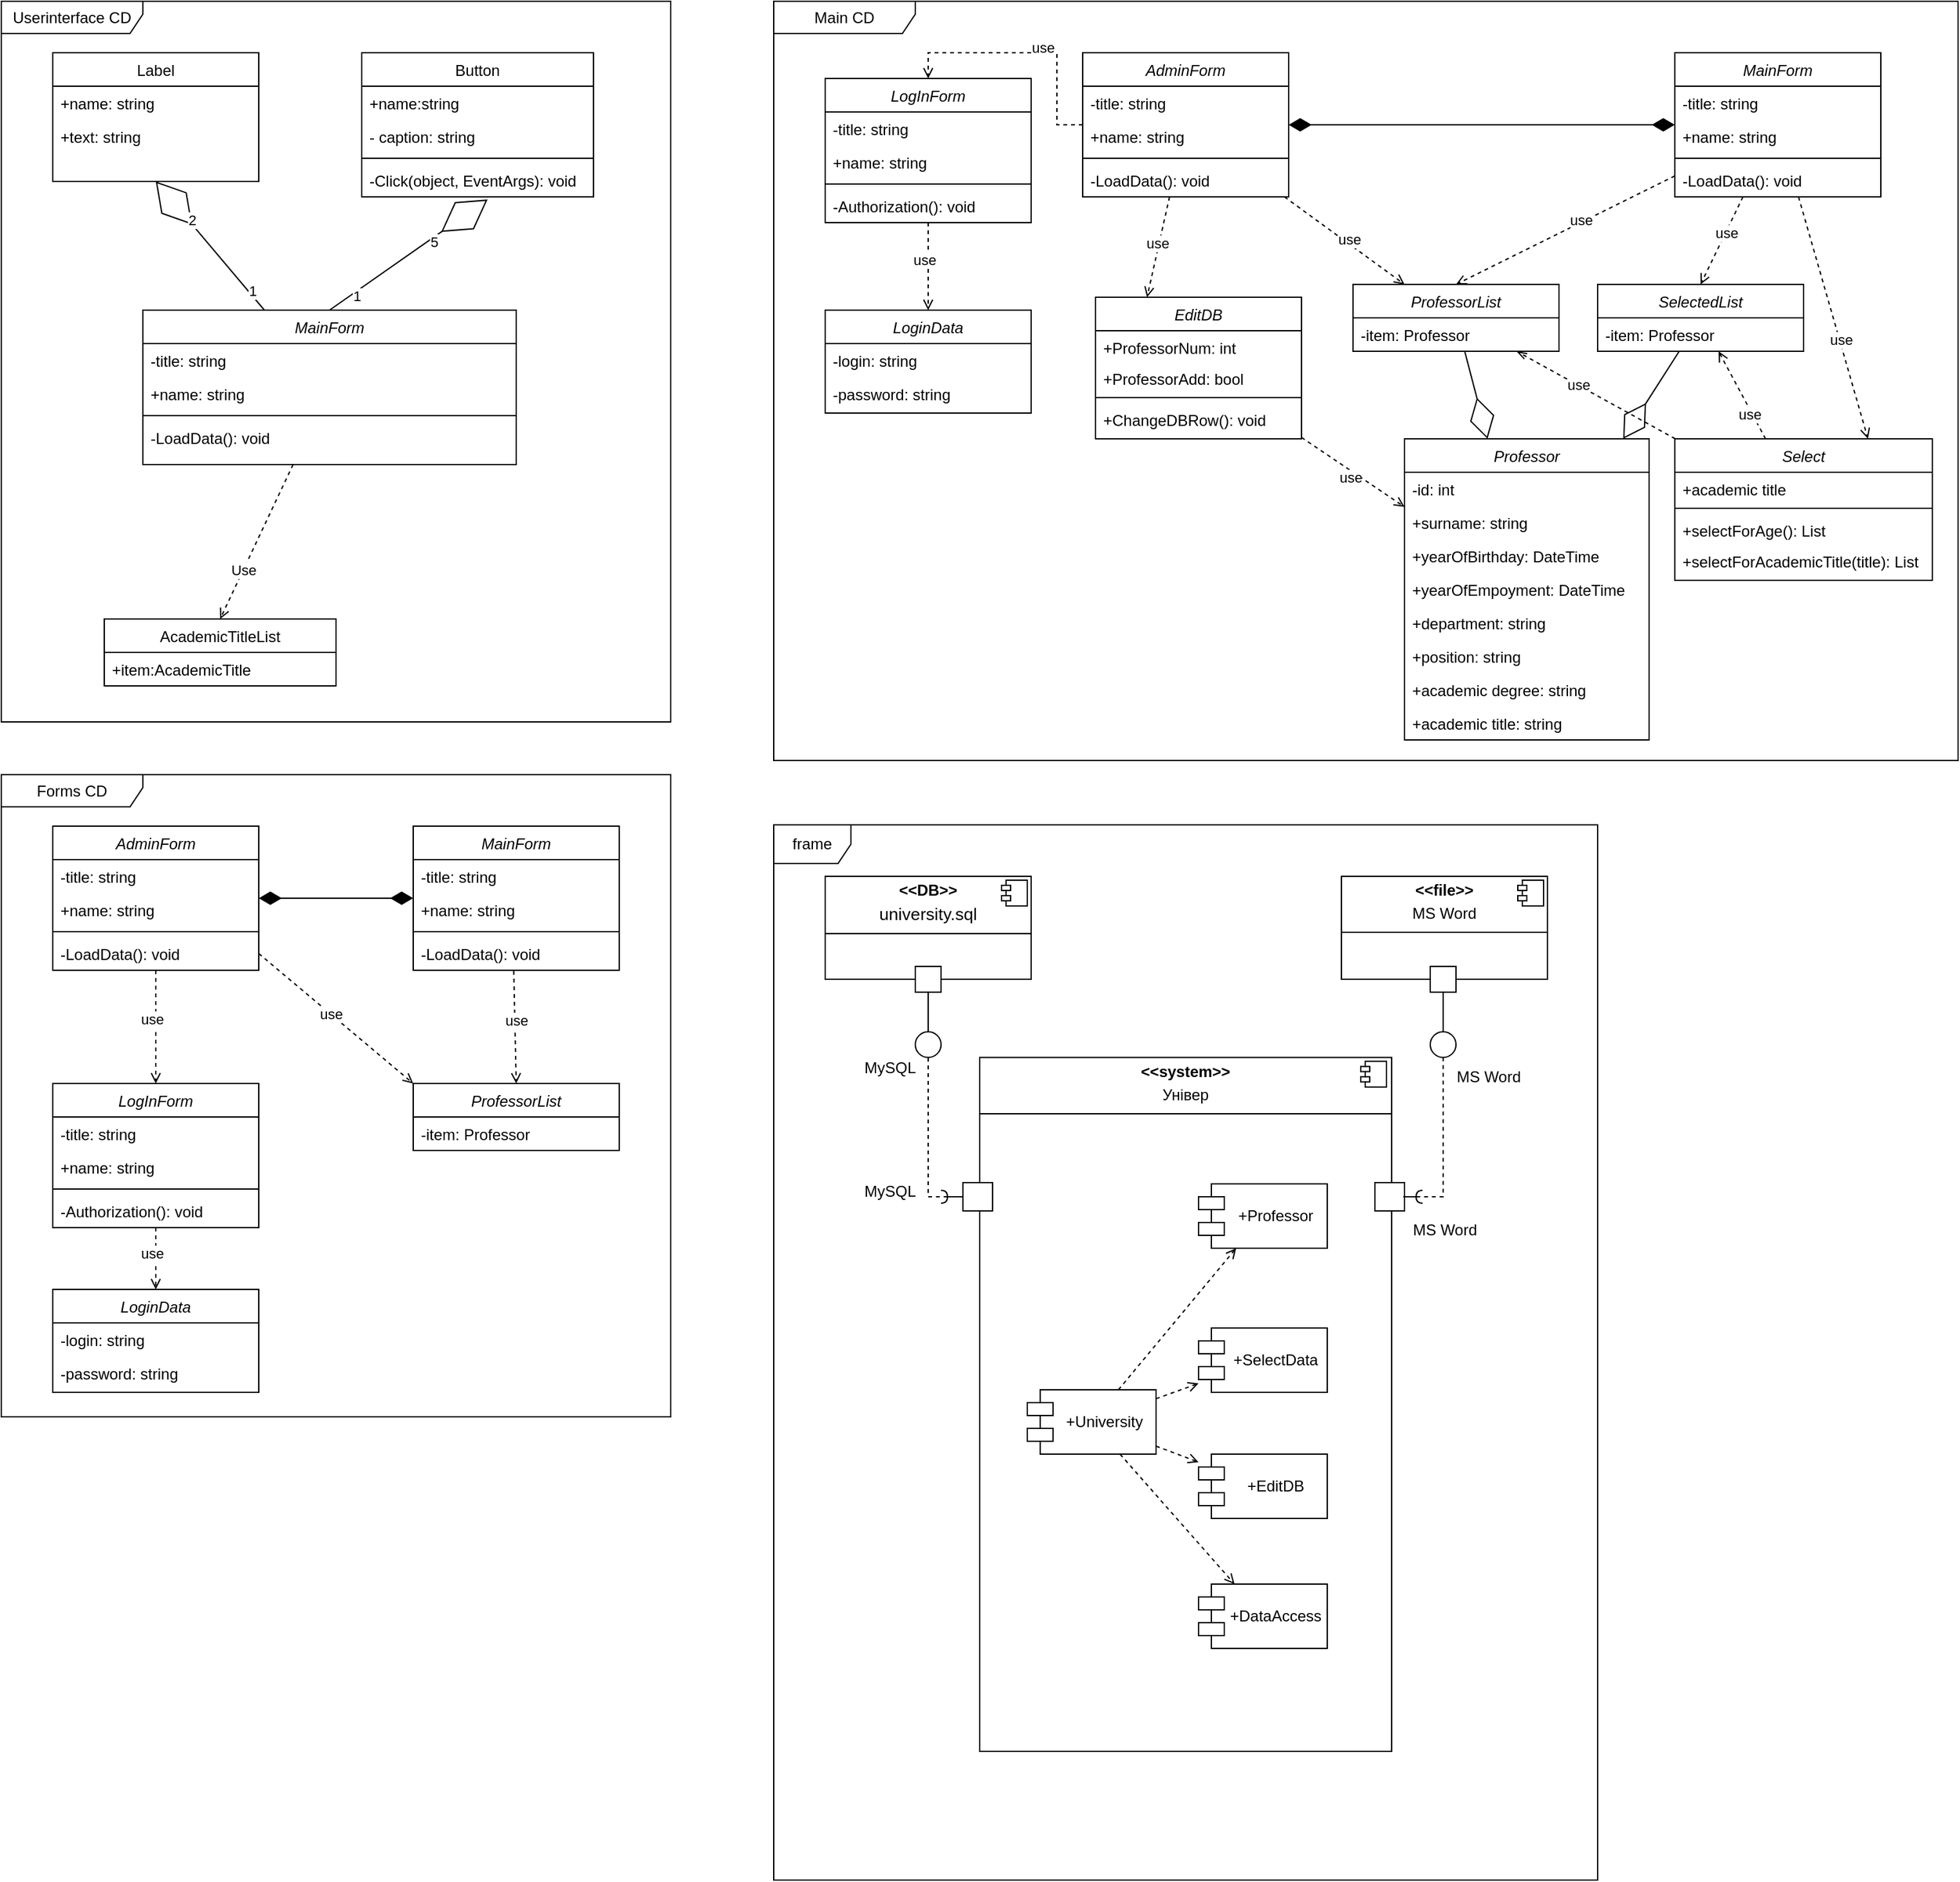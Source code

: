 <mxfile version="24.4.9" type="github">
  <diagram id="C5RBs43oDa-KdzZeNtuy" name="Page-1">
    <mxGraphModel dx="1938" dy="922" grid="1" gridSize="10" guides="1" tooltips="1" connect="1" arrows="1" fold="1" page="1" pageScale="1" pageWidth="827" pageHeight="1169" math="0" shadow="0">
      <root>
        <mxCell id="WIyWlLk6GJQsqaUBKTNV-0" />
        <mxCell id="WIyWlLk6GJQsqaUBKTNV-1" parent="WIyWlLk6GJQsqaUBKTNV-0" />
        <mxCell id="ZIT84KSmuLLEBC0kwbN_-9" style="rounded=0;orthogonalLoop=1;jettySize=auto;html=1;entryX=0.5;entryY=0;entryDx=0;entryDy=0;dashed=1;endArrow=open;endFill=0;" edge="1" parent="WIyWlLk6GJQsqaUBKTNV-1" source="zkfFHV4jXpPFQw0GAbJ--0" target="ZIT84KSmuLLEBC0kwbN_-2">
          <mxGeometry relative="1" as="geometry" />
        </mxCell>
        <mxCell id="ZIT84KSmuLLEBC0kwbN_-10" value="Use" style="edgeLabel;html=1;align=center;verticalAlign=middle;resizable=0;points=[];" vertex="1" connectable="0" parent="ZIT84KSmuLLEBC0kwbN_-9">
          <mxGeometry x="0.359" relative="1" as="geometry">
            <mxPoint as="offset" />
          </mxGeometry>
        </mxCell>
        <mxCell id="ZIT84KSmuLLEBC0kwbN_-11" style="rounded=0;orthogonalLoop=1;jettySize=auto;html=1;entryX=0.5;entryY=1;entryDx=0;entryDy=0;endArrow=diamondThin;endFill=0;strokeWidth=1;strokeColor=default;curved=0;startSize=10;endSize=41;" edge="1" parent="WIyWlLk6GJQsqaUBKTNV-1" source="zkfFHV4jXpPFQw0GAbJ--0" target="zkfFHV4jXpPFQw0GAbJ--6">
          <mxGeometry relative="1" as="geometry" />
        </mxCell>
        <mxCell id="ZIT84KSmuLLEBC0kwbN_-13" value="2" style="edgeLabel;html=1;align=center;verticalAlign=middle;resizable=0;points=[];" vertex="1" connectable="0" parent="ZIT84KSmuLLEBC0kwbN_-11">
          <mxGeometry x="0.387" y="-2" relative="1" as="geometry">
            <mxPoint as="offset" />
          </mxGeometry>
        </mxCell>
        <mxCell id="ZIT84KSmuLLEBC0kwbN_-14" value="1" style="edgeLabel;html=1;align=center;verticalAlign=middle;resizable=0;points=[];" vertex="1" connectable="0" parent="ZIT84KSmuLLEBC0kwbN_-11">
          <mxGeometry x="-0.728" y="-2" relative="1" as="geometry">
            <mxPoint as="offset" />
          </mxGeometry>
        </mxCell>
        <mxCell id="zkfFHV4jXpPFQw0GAbJ--0" value="MainForm" style="swimlane;fontStyle=2;align=center;verticalAlign=top;childLayout=stackLayout;horizontal=1;startSize=26;horizontalStack=0;resizeParent=1;resizeLast=0;collapsible=1;marginBottom=0;rounded=0;shadow=0;strokeWidth=1;" parent="WIyWlLk6GJQsqaUBKTNV-1" vertex="1">
          <mxGeometry x="150" y="280" width="290" height="120" as="geometry">
            <mxRectangle x="230" y="140" width="160" height="26" as="alternateBounds" />
          </mxGeometry>
        </mxCell>
        <mxCell id="zkfFHV4jXpPFQw0GAbJ--1" value="-title: string" style="text;align=left;verticalAlign=top;spacingLeft=4;spacingRight=4;overflow=hidden;rotatable=0;points=[[0,0.5],[1,0.5]];portConstraint=eastwest;" parent="zkfFHV4jXpPFQw0GAbJ--0" vertex="1">
          <mxGeometry y="26" width="290" height="26" as="geometry" />
        </mxCell>
        <mxCell id="zkfFHV4jXpPFQw0GAbJ--2" value="+name: string" style="text;align=left;verticalAlign=top;spacingLeft=4;spacingRight=4;overflow=hidden;rotatable=0;points=[[0,0.5],[1,0.5]];portConstraint=eastwest;rounded=0;shadow=0;html=0;" parent="zkfFHV4jXpPFQw0GAbJ--0" vertex="1">
          <mxGeometry y="52" width="290" height="26" as="geometry" />
        </mxCell>
        <mxCell id="zkfFHV4jXpPFQw0GAbJ--4" value="" style="line;html=1;strokeWidth=1;align=left;verticalAlign=middle;spacingTop=-1;spacingLeft=3;spacingRight=3;rotatable=0;labelPosition=right;points=[];portConstraint=eastwest;" parent="zkfFHV4jXpPFQw0GAbJ--0" vertex="1">
          <mxGeometry y="78" width="290" height="8" as="geometry" />
        </mxCell>
        <mxCell id="zkfFHV4jXpPFQw0GAbJ--5" value="-LoadData(): void" style="text;align=left;verticalAlign=top;spacingLeft=4;spacingRight=4;overflow=hidden;rotatable=0;points=[[0,0.5],[1,0.5]];portConstraint=eastwest;" parent="zkfFHV4jXpPFQw0GAbJ--0" vertex="1">
          <mxGeometry y="86" width="290" height="26" as="geometry" />
        </mxCell>
        <mxCell id="zkfFHV4jXpPFQw0GAbJ--6" value="Label" style="swimlane;fontStyle=0;align=center;verticalAlign=top;childLayout=stackLayout;horizontal=1;startSize=26;horizontalStack=0;resizeParent=1;resizeLast=0;collapsible=1;marginBottom=0;rounded=0;shadow=0;strokeWidth=1;" parent="WIyWlLk6GJQsqaUBKTNV-1" vertex="1">
          <mxGeometry x="80" y="80" width="160" height="100" as="geometry">
            <mxRectangle x="130" y="380" width="160" height="26" as="alternateBounds" />
          </mxGeometry>
        </mxCell>
        <mxCell id="zkfFHV4jXpPFQw0GAbJ--7" value="+name: string" style="text;align=left;verticalAlign=top;spacingLeft=4;spacingRight=4;overflow=hidden;rotatable=0;points=[[0,0.5],[1,0.5]];portConstraint=eastwest;" parent="zkfFHV4jXpPFQw0GAbJ--6" vertex="1">
          <mxGeometry y="26" width="160" height="26" as="geometry" />
        </mxCell>
        <mxCell id="zkfFHV4jXpPFQw0GAbJ--8" value="+text: string" style="text;align=left;verticalAlign=top;spacingLeft=4;spacingRight=4;overflow=hidden;rotatable=0;points=[[0,0.5],[1,0.5]];portConstraint=eastwest;rounded=0;shadow=0;html=0;" parent="zkfFHV4jXpPFQw0GAbJ--6" vertex="1">
          <mxGeometry y="52" width="160" height="26" as="geometry" />
        </mxCell>
        <mxCell id="zkfFHV4jXpPFQw0GAbJ--13" value="Button" style="swimlane;fontStyle=0;align=center;verticalAlign=top;childLayout=stackLayout;horizontal=1;startSize=26;horizontalStack=0;resizeParent=1;resizeLast=0;collapsible=1;marginBottom=0;rounded=0;shadow=0;strokeWidth=1;" parent="WIyWlLk6GJQsqaUBKTNV-1" vertex="1">
          <mxGeometry x="320" y="80" width="180" height="112" as="geometry">
            <mxRectangle x="340" y="380" width="170" height="26" as="alternateBounds" />
          </mxGeometry>
        </mxCell>
        <mxCell id="zkfFHV4jXpPFQw0GAbJ--14" value="+name:string" style="text;align=left;verticalAlign=top;spacingLeft=4;spacingRight=4;overflow=hidden;rotatable=0;points=[[0,0.5],[1,0.5]];portConstraint=eastwest;" parent="zkfFHV4jXpPFQw0GAbJ--13" vertex="1">
          <mxGeometry y="26" width="180" height="26" as="geometry" />
        </mxCell>
        <mxCell id="ZIT84KSmuLLEBC0kwbN_-0" value="- caption: string" style="text;align=left;verticalAlign=top;spacingLeft=4;spacingRight=4;overflow=hidden;rotatable=0;points=[[0,0.5],[1,0.5]];portConstraint=eastwest;" vertex="1" parent="zkfFHV4jXpPFQw0GAbJ--13">
          <mxGeometry y="52" width="180" height="26" as="geometry" />
        </mxCell>
        <mxCell id="zkfFHV4jXpPFQw0GAbJ--15" value="" style="line;html=1;strokeWidth=1;align=left;verticalAlign=middle;spacingTop=-1;spacingLeft=3;spacingRight=3;rotatable=0;labelPosition=right;points=[];portConstraint=eastwest;" parent="zkfFHV4jXpPFQw0GAbJ--13" vertex="1">
          <mxGeometry y="78" width="180" height="8" as="geometry" />
        </mxCell>
        <mxCell id="ZIT84KSmuLLEBC0kwbN_-1" value="-Click(object, EventArgs): void" style="text;align=left;verticalAlign=top;spacingLeft=4;spacingRight=4;overflow=hidden;rotatable=0;points=[[0,0.5],[1,0.5]];portConstraint=eastwest;" vertex="1" parent="zkfFHV4jXpPFQw0GAbJ--13">
          <mxGeometry y="86" width="180" height="26" as="geometry" />
        </mxCell>
        <mxCell id="ZIT84KSmuLLEBC0kwbN_-2" value="AcademicTitleList" style="swimlane;fontStyle=0;align=center;verticalAlign=top;childLayout=stackLayout;horizontal=1;startSize=26;horizontalStack=0;resizeParent=1;resizeLast=0;collapsible=1;marginBottom=0;rounded=0;shadow=0;strokeWidth=1;" vertex="1" parent="WIyWlLk6GJQsqaUBKTNV-1">
          <mxGeometry x="120" y="520" width="180" height="52" as="geometry">
            <mxRectangle x="340" y="380" width="170" height="26" as="alternateBounds" />
          </mxGeometry>
        </mxCell>
        <mxCell id="ZIT84KSmuLLEBC0kwbN_-3" value="+item:AcademicTitle" style="text;align=left;verticalAlign=top;spacingLeft=4;spacingRight=4;overflow=hidden;rotatable=0;points=[[0,0.5],[1,0.5]];portConstraint=eastwest;" vertex="1" parent="ZIT84KSmuLLEBC0kwbN_-2">
          <mxGeometry y="26" width="180" height="26" as="geometry" />
        </mxCell>
        <mxCell id="ZIT84KSmuLLEBC0kwbN_-12" style="rounded=0;orthogonalLoop=1;jettySize=auto;html=1;entryX=0.543;entryY=1.077;entryDx=0;entryDy=0;endArrow=diamondThin;endFill=0;strokeWidth=1;strokeColor=default;curved=0;startSize=10;endSize=41;entryPerimeter=0;exitX=0.5;exitY=0;exitDx=0;exitDy=0;" edge="1" parent="WIyWlLk6GJQsqaUBKTNV-1" source="zkfFHV4jXpPFQw0GAbJ--0" target="ZIT84KSmuLLEBC0kwbN_-1">
          <mxGeometry relative="1" as="geometry">
            <mxPoint x="310" y="423" as="sourcePoint" />
            <mxPoint x="120" y="370" as="targetPoint" />
          </mxGeometry>
        </mxCell>
        <mxCell id="ZIT84KSmuLLEBC0kwbN_-15" value="5" style="edgeLabel;html=1;align=center;verticalAlign=middle;resizable=0;points=[];" vertex="1" connectable="0" parent="ZIT84KSmuLLEBC0kwbN_-12">
          <mxGeometry x="0.297" y="-3" relative="1" as="geometry">
            <mxPoint as="offset" />
          </mxGeometry>
        </mxCell>
        <mxCell id="ZIT84KSmuLLEBC0kwbN_-16" value="1" style="edgeLabel;html=1;align=center;verticalAlign=middle;resizable=0;points=[];" vertex="1" connectable="0" parent="ZIT84KSmuLLEBC0kwbN_-12">
          <mxGeometry x="-0.685" y="-3" relative="1" as="geometry">
            <mxPoint as="offset" />
          </mxGeometry>
        </mxCell>
        <mxCell id="ZIT84KSmuLLEBC0kwbN_-17" value="Userinterface CD" style="shape=umlFrame;whiteSpace=wrap;html=1;pointerEvents=0;width=110;height=25;" vertex="1" parent="WIyWlLk6GJQsqaUBKTNV-1">
          <mxGeometry x="40" y="40" width="520" height="560" as="geometry" />
        </mxCell>
        <mxCell id="ZIT84KSmuLLEBC0kwbN_-18" value="MainForm" style="swimlane;fontStyle=2;align=center;verticalAlign=top;childLayout=stackLayout;horizontal=1;startSize=26;horizontalStack=0;resizeParent=1;resizeLast=0;collapsible=1;marginBottom=0;rounded=0;shadow=0;strokeWidth=1;" vertex="1" parent="WIyWlLk6GJQsqaUBKTNV-1">
          <mxGeometry x="360" y="681" width="160" height="112" as="geometry">
            <mxRectangle x="230" y="140" width="160" height="26" as="alternateBounds" />
          </mxGeometry>
        </mxCell>
        <mxCell id="ZIT84KSmuLLEBC0kwbN_-19" value="-title: string" style="text;align=left;verticalAlign=top;spacingLeft=4;spacingRight=4;overflow=hidden;rotatable=0;points=[[0,0.5],[1,0.5]];portConstraint=eastwest;" vertex="1" parent="ZIT84KSmuLLEBC0kwbN_-18">
          <mxGeometry y="26" width="160" height="26" as="geometry" />
        </mxCell>
        <mxCell id="ZIT84KSmuLLEBC0kwbN_-20" value="+name: string" style="text;align=left;verticalAlign=top;spacingLeft=4;spacingRight=4;overflow=hidden;rotatable=0;points=[[0,0.5],[1,0.5]];portConstraint=eastwest;rounded=0;shadow=0;html=0;" vertex="1" parent="ZIT84KSmuLLEBC0kwbN_-18">
          <mxGeometry y="52" width="160" height="26" as="geometry" />
        </mxCell>
        <mxCell id="ZIT84KSmuLLEBC0kwbN_-22" value="" style="line;html=1;strokeWidth=1;align=left;verticalAlign=middle;spacingTop=-1;spacingLeft=3;spacingRight=3;rotatable=0;labelPosition=right;points=[];portConstraint=eastwest;" vertex="1" parent="ZIT84KSmuLLEBC0kwbN_-18">
          <mxGeometry y="78" width="160" height="8" as="geometry" />
        </mxCell>
        <mxCell id="ZIT84KSmuLLEBC0kwbN_-23" value="-LoadData(): void" style="text;align=left;verticalAlign=top;spacingLeft=4;spacingRight=4;overflow=hidden;rotatable=0;points=[[0,0.5],[1,0.5]];portConstraint=eastwest;" vertex="1" parent="ZIT84KSmuLLEBC0kwbN_-18">
          <mxGeometry y="86" width="160" height="26" as="geometry" />
        </mxCell>
        <mxCell id="ZIT84KSmuLLEBC0kwbN_-38" style="edgeStyle=orthogonalEdgeStyle;rounded=0;orthogonalLoop=1;jettySize=auto;html=1;entryX=0.5;entryY=0;entryDx=0;entryDy=0;dashed=1;endArrow=open;endFill=0;" edge="1" parent="WIyWlLk6GJQsqaUBKTNV-1" source="ZIT84KSmuLLEBC0kwbN_-25" target="ZIT84KSmuLLEBC0kwbN_-33">
          <mxGeometry relative="1" as="geometry" />
        </mxCell>
        <mxCell id="ZIT84KSmuLLEBC0kwbN_-39" value="use" style="edgeLabel;html=1;align=center;verticalAlign=middle;resizable=0;points=[];" vertex="1" connectable="0" parent="ZIT84KSmuLLEBC0kwbN_-38">
          <mxGeometry x="-0.117" y="-3" relative="1" as="geometry">
            <mxPoint y="-1" as="offset" />
          </mxGeometry>
        </mxCell>
        <mxCell id="ZIT84KSmuLLEBC0kwbN_-25" value="LogInForm" style="swimlane;fontStyle=2;align=center;verticalAlign=top;childLayout=stackLayout;horizontal=1;startSize=26;horizontalStack=0;resizeParent=1;resizeLast=0;collapsible=1;marginBottom=0;rounded=0;shadow=0;strokeWidth=1;" vertex="1" parent="WIyWlLk6GJQsqaUBKTNV-1">
          <mxGeometry x="80" y="881" width="160" height="112" as="geometry">
            <mxRectangle x="230" y="140" width="160" height="26" as="alternateBounds" />
          </mxGeometry>
        </mxCell>
        <mxCell id="ZIT84KSmuLLEBC0kwbN_-26" value="-title: string" style="text;align=left;verticalAlign=top;spacingLeft=4;spacingRight=4;overflow=hidden;rotatable=0;points=[[0,0.5],[1,0.5]];portConstraint=eastwest;" vertex="1" parent="ZIT84KSmuLLEBC0kwbN_-25">
          <mxGeometry y="26" width="160" height="26" as="geometry" />
        </mxCell>
        <mxCell id="ZIT84KSmuLLEBC0kwbN_-27" value="+name: string" style="text;align=left;verticalAlign=top;spacingLeft=4;spacingRight=4;overflow=hidden;rotatable=0;points=[[0,0.5],[1,0.5]];portConstraint=eastwest;rounded=0;shadow=0;html=0;" vertex="1" parent="ZIT84KSmuLLEBC0kwbN_-25">
          <mxGeometry y="52" width="160" height="26" as="geometry" />
        </mxCell>
        <mxCell id="ZIT84KSmuLLEBC0kwbN_-29" value="" style="line;html=1;strokeWidth=1;align=left;verticalAlign=middle;spacingTop=-1;spacingLeft=3;spacingRight=3;rotatable=0;labelPosition=right;points=[];portConstraint=eastwest;" vertex="1" parent="ZIT84KSmuLLEBC0kwbN_-25">
          <mxGeometry y="78" width="160" height="8" as="geometry" />
        </mxCell>
        <mxCell id="ZIT84KSmuLLEBC0kwbN_-31" value="-Authorization(): void" style="text;align=left;verticalAlign=top;spacingLeft=4;spacingRight=4;overflow=hidden;rotatable=0;points=[[0,0.5],[1,0.5]];portConstraint=eastwest;" vertex="1" parent="ZIT84KSmuLLEBC0kwbN_-25">
          <mxGeometry y="86" width="160" height="26" as="geometry" />
        </mxCell>
        <mxCell id="ZIT84KSmuLLEBC0kwbN_-33" value="LoginData" style="swimlane;fontStyle=2;align=center;verticalAlign=top;childLayout=stackLayout;horizontal=1;startSize=26;horizontalStack=0;resizeParent=1;resizeLast=0;collapsible=1;marginBottom=0;rounded=0;shadow=0;strokeWidth=1;" vertex="1" parent="WIyWlLk6GJQsqaUBKTNV-1">
          <mxGeometry x="80" y="1041" width="160" height="80" as="geometry">
            <mxRectangle x="230" y="140" width="160" height="26" as="alternateBounds" />
          </mxGeometry>
        </mxCell>
        <mxCell id="ZIT84KSmuLLEBC0kwbN_-34" value="-login: string" style="text;align=left;verticalAlign=top;spacingLeft=4;spacingRight=4;overflow=hidden;rotatable=0;points=[[0,0.5],[1,0.5]];portConstraint=eastwest;" vertex="1" parent="ZIT84KSmuLLEBC0kwbN_-33">
          <mxGeometry y="26" width="160" height="26" as="geometry" />
        </mxCell>
        <mxCell id="ZIT84KSmuLLEBC0kwbN_-35" value="-password: string" style="text;align=left;verticalAlign=top;spacingLeft=4;spacingRight=4;overflow=hidden;rotatable=0;points=[[0,0.5],[1,0.5]];portConstraint=eastwest;rounded=0;shadow=0;html=0;" vertex="1" parent="ZIT84KSmuLLEBC0kwbN_-33">
          <mxGeometry y="52" width="160" height="26" as="geometry" />
        </mxCell>
        <mxCell id="ZIT84KSmuLLEBC0kwbN_-51" style="edgeStyle=orthogonalEdgeStyle;rounded=0;orthogonalLoop=1;jettySize=auto;html=1;entryX=0.5;entryY=0;entryDx=0;entryDy=0;dashed=1;endArrow=open;endFill=0;" edge="1" parent="WIyWlLk6GJQsqaUBKTNV-1" source="ZIT84KSmuLLEBC0kwbN_-44" target="ZIT84KSmuLLEBC0kwbN_-25">
          <mxGeometry relative="1" as="geometry" />
        </mxCell>
        <mxCell id="ZIT84KSmuLLEBC0kwbN_-52" value="use" style="edgeLabel;html=1;align=center;verticalAlign=middle;resizable=0;points=[];" vertex="1" connectable="0" parent="ZIT84KSmuLLEBC0kwbN_-51">
          <mxGeometry x="-0.109" y="-3" relative="1" as="geometry">
            <mxPoint y="-1" as="offset" />
          </mxGeometry>
        </mxCell>
        <mxCell id="ZIT84KSmuLLEBC0kwbN_-53" style="edgeStyle=orthogonalEdgeStyle;rounded=0;orthogonalLoop=1;jettySize=auto;html=1;endArrow=diamondThin;endFill=1;startArrow=diamondThin;startFill=1;endSize=15;startSize=15;" edge="1" parent="WIyWlLk6GJQsqaUBKTNV-1" source="ZIT84KSmuLLEBC0kwbN_-44" target="ZIT84KSmuLLEBC0kwbN_-18">
          <mxGeometry relative="1" as="geometry" />
        </mxCell>
        <mxCell id="ZIT84KSmuLLEBC0kwbN_-44" value="AdminForm" style="swimlane;fontStyle=2;align=center;verticalAlign=top;childLayout=stackLayout;horizontal=1;startSize=26;horizontalStack=0;resizeParent=1;resizeLast=0;collapsible=1;marginBottom=0;rounded=0;shadow=0;strokeWidth=1;" vertex="1" parent="WIyWlLk6GJQsqaUBKTNV-1">
          <mxGeometry x="80" y="681" width="160" height="112" as="geometry">
            <mxRectangle x="230" y="140" width="160" height="26" as="alternateBounds" />
          </mxGeometry>
        </mxCell>
        <mxCell id="ZIT84KSmuLLEBC0kwbN_-45" value="-title: string" style="text;align=left;verticalAlign=top;spacingLeft=4;spacingRight=4;overflow=hidden;rotatable=0;points=[[0,0.5],[1,0.5]];portConstraint=eastwest;" vertex="1" parent="ZIT84KSmuLLEBC0kwbN_-44">
          <mxGeometry y="26" width="160" height="26" as="geometry" />
        </mxCell>
        <mxCell id="ZIT84KSmuLLEBC0kwbN_-46" value="+name: string" style="text;align=left;verticalAlign=top;spacingLeft=4;spacingRight=4;overflow=hidden;rotatable=0;points=[[0,0.5],[1,0.5]];portConstraint=eastwest;rounded=0;shadow=0;html=0;" vertex="1" parent="ZIT84KSmuLLEBC0kwbN_-44">
          <mxGeometry y="52" width="160" height="26" as="geometry" />
        </mxCell>
        <mxCell id="ZIT84KSmuLLEBC0kwbN_-47" value="" style="line;html=1;strokeWidth=1;align=left;verticalAlign=middle;spacingTop=-1;spacingLeft=3;spacingRight=3;rotatable=0;labelPosition=right;points=[];portConstraint=eastwest;" vertex="1" parent="ZIT84KSmuLLEBC0kwbN_-44">
          <mxGeometry y="78" width="160" height="8" as="geometry" />
        </mxCell>
        <mxCell id="ZIT84KSmuLLEBC0kwbN_-49" value="-LoadData(): void" style="text;align=left;verticalAlign=top;spacingLeft=4;spacingRight=4;overflow=hidden;rotatable=0;points=[[0,0.5],[1,0.5]];portConstraint=eastwest;" vertex="1" parent="ZIT84KSmuLLEBC0kwbN_-44">
          <mxGeometry y="86" width="160" height="26" as="geometry" />
        </mxCell>
        <mxCell id="ZIT84KSmuLLEBC0kwbN_-54" value="ProfessorList" style="swimlane;fontStyle=2;align=center;verticalAlign=top;childLayout=stackLayout;horizontal=1;startSize=26;horizontalStack=0;resizeParent=1;resizeLast=0;collapsible=1;marginBottom=0;rounded=0;shadow=0;strokeWidth=1;" vertex="1" parent="WIyWlLk6GJQsqaUBKTNV-1">
          <mxGeometry x="360" y="881" width="160" height="52" as="geometry">
            <mxRectangle x="230" y="140" width="160" height="26" as="alternateBounds" />
          </mxGeometry>
        </mxCell>
        <mxCell id="ZIT84KSmuLLEBC0kwbN_-55" value="-item: Professor" style="text;align=left;verticalAlign=top;spacingLeft=4;spacingRight=4;overflow=hidden;rotatable=0;points=[[0,0.5],[1,0.5]];portConstraint=eastwest;fontStyle=0" vertex="1" parent="ZIT84KSmuLLEBC0kwbN_-54">
          <mxGeometry y="26" width="160" height="26" as="geometry" />
        </mxCell>
        <mxCell id="ZIT84KSmuLLEBC0kwbN_-59" style="rounded=0;orthogonalLoop=1;jettySize=auto;html=1;entryX=0;entryY=0;entryDx=0;entryDy=0;dashed=1;endArrow=open;endFill=0;exitX=1;exitY=0.5;exitDx=0;exitDy=0;" edge="1" parent="WIyWlLk6GJQsqaUBKTNV-1" source="ZIT84KSmuLLEBC0kwbN_-49" target="ZIT84KSmuLLEBC0kwbN_-54">
          <mxGeometry relative="1" as="geometry">
            <mxPoint x="294.33" y="803" as="sourcePoint" />
            <mxPoint x="294.33" y="891" as="targetPoint" />
          </mxGeometry>
        </mxCell>
        <mxCell id="ZIT84KSmuLLEBC0kwbN_-60" value="use" style="edgeLabel;html=1;align=center;verticalAlign=middle;resizable=0;points=[];" vertex="1" connectable="0" parent="ZIT84KSmuLLEBC0kwbN_-59">
          <mxGeometry x="-0.109" y="-3" relative="1" as="geometry">
            <mxPoint x="4" y="-1" as="offset" />
          </mxGeometry>
        </mxCell>
        <mxCell id="ZIT84KSmuLLEBC0kwbN_-61" style="rounded=0;orthogonalLoop=1;jettySize=auto;html=1;entryX=0.5;entryY=0;entryDx=0;entryDy=0;dashed=1;endArrow=open;endFill=0;exitX=0.488;exitY=1.021;exitDx=0;exitDy=0;exitPerimeter=0;" edge="1" parent="WIyWlLk6GJQsqaUBKTNV-1" source="ZIT84KSmuLLEBC0kwbN_-23" target="ZIT84KSmuLLEBC0kwbN_-54">
          <mxGeometry relative="1" as="geometry">
            <mxPoint x="300" y="780" as="sourcePoint" />
            <mxPoint x="420" y="881" as="targetPoint" />
          </mxGeometry>
        </mxCell>
        <mxCell id="ZIT84KSmuLLEBC0kwbN_-62" value="use" style="edgeLabel;html=1;align=center;verticalAlign=middle;resizable=0;points=[];" vertex="1" connectable="0" parent="ZIT84KSmuLLEBC0kwbN_-61">
          <mxGeometry x="-0.109" y="-3" relative="1" as="geometry">
            <mxPoint x="4" y="-1" as="offset" />
          </mxGeometry>
        </mxCell>
        <mxCell id="ZIT84KSmuLLEBC0kwbN_-63" value="Forms CD" style="shape=umlFrame;whiteSpace=wrap;html=1;pointerEvents=0;width=110;height=25;" vertex="1" parent="WIyWlLk6GJQsqaUBKTNV-1">
          <mxGeometry x="40" y="641" width="520" height="499" as="geometry" />
        </mxCell>
        <mxCell id="ZIT84KSmuLLEBC0kwbN_-64" value="Main CD" style="shape=umlFrame;whiteSpace=wrap;html=1;pointerEvents=0;width=110;height=25;" vertex="1" parent="WIyWlLk6GJQsqaUBKTNV-1">
          <mxGeometry x="640" y="40" width="920" height="590" as="geometry" />
        </mxCell>
        <mxCell id="ZIT84KSmuLLEBC0kwbN_-137" style="rounded=0;orthogonalLoop=1;jettySize=auto;html=1;entryX=0.75;entryY=0;entryDx=0;entryDy=0;dashed=1;endArrow=open;endFill=0;" edge="1" parent="WIyWlLk6GJQsqaUBKTNV-1" source="ZIT84KSmuLLEBC0kwbN_-70" target="ZIT84KSmuLLEBC0kwbN_-131">
          <mxGeometry relative="1" as="geometry" />
        </mxCell>
        <mxCell id="ZIT84KSmuLLEBC0kwbN_-138" value="use" style="edgeLabel;html=1;align=center;verticalAlign=middle;resizable=0;points=[];" vertex="1" connectable="0" parent="ZIT84KSmuLLEBC0kwbN_-137">
          <mxGeometry x="0.182" y="1" relative="1" as="geometry">
            <mxPoint as="offset" />
          </mxGeometry>
        </mxCell>
        <mxCell id="ZIT84KSmuLLEBC0kwbN_-70" value="MainForm" style="swimlane;fontStyle=2;align=center;verticalAlign=top;childLayout=stackLayout;horizontal=1;startSize=26;horizontalStack=0;resizeParent=1;resizeLast=0;collapsible=1;marginBottom=0;rounded=0;shadow=0;strokeWidth=1;" vertex="1" parent="WIyWlLk6GJQsqaUBKTNV-1">
          <mxGeometry x="1340" y="80" width="160" height="112" as="geometry">
            <mxRectangle x="230" y="140" width="160" height="26" as="alternateBounds" />
          </mxGeometry>
        </mxCell>
        <mxCell id="ZIT84KSmuLLEBC0kwbN_-71" value="-title: string" style="text;align=left;verticalAlign=top;spacingLeft=4;spacingRight=4;overflow=hidden;rotatable=0;points=[[0,0.5],[1,0.5]];portConstraint=eastwest;" vertex="1" parent="ZIT84KSmuLLEBC0kwbN_-70">
          <mxGeometry y="26" width="160" height="26" as="geometry" />
        </mxCell>
        <mxCell id="ZIT84KSmuLLEBC0kwbN_-72" value="+name: string" style="text;align=left;verticalAlign=top;spacingLeft=4;spacingRight=4;overflow=hidden;rotatable=0;points=[[0,0.5],[1,0.5]];portConstraint=eastwest;rounded=0;shadow=0;html=0;" vertex="1" parent="ZIT84KSmuLLEBC0kwbN_-70">
          <mxGeometry y="52" width="160" height="26" as="geometry" />
        </mxCell>
        <mxCell id="ZIT84KSmuLLEBC0kwbN_-73" value="" style="line;html=1;strokeWidth=1;align=left;verticalAlign=middle;spacingTop=-1;spacingLeft=3;spacingRight=3;rotatable=0;labelPosition=right;points=[];portConstraint=eastwest;" vertex="1" parent="ZIT84KSmuLLEBC0kwbN_-70">
          <mxGeometry y="78" width="160" height="8" as="geometry" />
        </mxCell>
        <mxCell id="ZIT84KSmuLLEBC0kwbN_-74" value="-LoadData(): void" style="text;align=left;verticalAlign=top;spacingLeft=4;spacingRight=4;overflow=hidden;rotatable=0;points=[[0,0.5],[1,0.5]];portConstraint=eastwest;" vertex="1" parent="ZIT84KSmuLLEBC0kwbN_-70">
          <mxGeometry y="86" width="160" height="26" as="geometry" />
        </mxCell>
        <mxCell id="ZIT84KSmuLLEBC0kwbN_-75" style="edgeStyle=orthogonalEdgeStyle;rounded=0;orthogonalLoop=1;jettySize=auto;html=1;entryX=0.5;entryY=0;entryDx=0;entryDy=0;dashed=1;endArrow=open;endFill=0;" edge="1" parent="WIyWlLk6GJQsqaUBKTNV-1" source="ZIT84KSmuLLEBC0kwbN_-77" target="ZIT84KSmuLLEBC0kwbN_-82">
          <mxGeometry relative="1" as="geometry" />
        </mxCell>
        <mxCell id="ZIT84KSmuLLEBC0kwbN_-76" value="use" style="edgeLabel;html=1;align=center;verticalAlign=middle;resizable=0;points=[];" vertex="1" connectable="0" parent="ZIT84KSmuLLEBC0kwbN_-75">
          <mxGeometry x="-0.117" y="-3" relative="1" as="geometry">
            <mxPoint y="-1" as="offset" />
          </mxGeometry>
        </mxCell>
        <mxCell id="ZIT84KSmuLLEBC0kwbN_-77" value="LogInForm" style="swimlane;fontStyle=2;align=center;verticalAlign=top;childLayout=stackLayout;horizontal=1;startSize=26;horizontalStack=0;resizeParent=1;resizeLast=0;collapsible=1;marginBottom=0;rounded=0;shadow=0;strokeWidth=1;" vertex="1" parent="WIyWlLk6GJQsqaUBKTNV-1">
          <mxGeometry x="680" y="100" width="160" height="112" as="geometry">
            <mxRectangle x="230" y="140" width="160" height="26" as="alternateBounds" />
          </mxGeometry>
        </mxCell>
        <mxCell id="ZIT84KSmuLLEBC0kwbN_-78" value="-title: string" style="text;align=left;verticalAlign=top;spacingLeft=4;spacingRight=4;overflow=hidden;rotatable=0;points=[[0,0.5],[1,0.5]];portConstraint=eastwest;" vertex="1" parent="ZIT84KSmuLLEBC0kwbN_-77">
          <mxGeometry y="26" width="160" height="26" as="geometry" />
        </mxCell>
        <mxCell id="ZIT84KSmuLLEBC0kwbN_-79" value="+name: string" style="text;align=left;verticalAlign=top;spacingLeft=4;spacingRight=4;overflow=hidden;rotatable=0;points=[[0,0.5],[1,0.5]];portConstraint=eastwest;rounded=0;shadow=0;html=0;" vertex="1" parent="ZIT84KSmuLLEBC0kwbN_-77">
          <mxGeometry y="52" width="160" height="26" as="geometry" />
        </mxCell>
        <mxCell id="ZIT84KSmuLLEBC0kwbN_-80" value="" style="line;html=1;strokeWidth=1;align=left;verticalAlign=middle;spacingTop=-1;spacingLeft=3;spacingRight=3;rotatable=0;labelPosition=right;points=[];portConstraint=eastwest;" vertex="1" parent="ZIT84KSmuLLEBC0kwbN_-77">
          <mxGeometry y="78" width="160" height="8" as="geometry" />
        </mxCell>
        <mxCell id="ZIT84KSmuLLEBC0kwbN_-81" value="-Authorization(): void" style="text;align=left;verticalAlign=top;spacingLeft=4;spacingRight=4;overflow=hidden;rotatable=0;points=[[0,0.5],[1,0.5]];portConstraint=eastwest;" vertex="1" parent="ZIT84KSmuLLEBC0kwbN_-77">
          <mxGeometry y="86" width="160" height="26" as="geometry" />
        </mxCell>
        <mxCell id="ZIT84KSmuLLEBC0kwbN_-82" value="LoginData" style="swimlane;fontStyle=2;align=center;verticalAlign=top;childLayout=stackLayout;horizontal=1;startSize=26;horizontalStack=0;resizeParent=1;resizeLast=0;collapsible=1;marginBottom=0;rounded=0;shadow=0;strokeWidth=1;" vertex="1" parent="WIyWlLk6GJQsqaUBKTNV-1">
          <mxGeometry x="680" y="280" width="160" height="80" as="geometry">
            <mxRectangle x="230" y="140" width="160" height="26" as="alternateBounds" />
          </mxGeometry>
        </mxCell>
        <mxCell id="ZIT84KSmuLLEBC0kwbN_-83" value="-login: string" style="text;align=left;verticalAlign=top;spacingLeft=4;spacingRight=4;overflow=hidden;rotatable=0;points=[[0,0.5],[1,0.5]];portConstraint=eastwest;" vertex="1" parent="ZIT84KSmuLLEBC0kwbN_-82">
          <mxGeometry y="26" width="160" height="26" as="geometry" />
        </mxCell>
        <mxCell id="ZIT84KSmuLLEBC0kwbN_-84" value="-password: string" style="text;align=left;verticalAlign=top;spacingLeft=4;spacingRight=4;overflow=hidden;rotatable=0;points=[[0,0.5],[1,0.5]];portConstraint=eastwest;rounded=0;shadow=0;html=0;" vertex="1" parent="ZIT84KSmuLLEBC0kwbN_-82">
          <mxGeometry y="52" width="160" height="26" as="geometry" />
        </mxCell>
        <mxCell id="ZIT84KSmuLLEBC0kwbN_-85" style="edgeStyle=orthogonalEdgeStyle;rounded=0;orthogonalLoop=1;jettySize=auto;html=1;entryX=0.5;entryY=0;entryDx=0;entryDy=0;dashed=1;endArrow=open;endFill=0;" edge="1" parent="WIyWlLk6GJQsqaUBKTNV-1" source="ZIT84KSmuLLEBC0kwbN_-88" target="ZIT84KSmuLLEBC0kwbN_-77">
          <mxGeometry relative="1" as="geometry" />
        </mxCell>
        <mxCell id="ZIT84KSmuLLEBC0kwbN_-86" value="use" style="edgeLabel;html=1;align=center;verticalAlign=middle;resizable=0;points=[];" vertex="1" connectable="0" parent="ZIT84KSmuLLEBC0kwbN_-85">
          <mxGeometry x="-0.109" y="-3" relative="1" as="geometry">
            <mxPoint y="-1" as="offset" />
          </mxGeometry>
        </mxCell>
        <mxCell id="ZIT84KSmuLLEBC0kwbN_-87" style="edgeStyle=orthogonalEdgeStyle;rounded=0;orthogonalLoop=1;jettySize=auto;html=1;endArrow=diamondThin;endFill=1;startArrow=diamondThin;startFill=1;endSize=15;startSize=15;" edge="1" parent="WIyWlLk6GJQsqaUBKTNV-1" source="ZIT84KSmuLLEBC0kwbN_-88" target="ZIT84KSmuLLEBC0kwbN_-70">
          <mxGeometry relative="1" as="geometry" />
        </mxCell>
        <mxCell id="ZIT84KSmuLLEBC0kwbN_-115" style="rounded=0;orthogonalLoop=1;jettySize=auto;html=1;dashed=1;endArrow=open;endFill=0;entryX=0.25;entryY=0;entryDx=0;entryDy=0;" edge="1" parent="WIyWlLk6GJQsqaUBKTNV-1" source="ZIT84KSmuLLEBC0kwbN_-88" target="ZIT84KSmuLLEBC0kwbN_-109">
          <mxGeometry relative="1" as="geometry" />
        </mxCell>
        <mxCell id="ZIT84KSmuLLEBC0kwbN_-116" value="use" style="edgeLabel;html=1;align=center;verticalAlign=middle;resizable=0;points=[];" vertex="1" connectable="0" parent="ZIT84KSmuLLEBC0kwbN_-115">
          <mxGeometry x="-0.056" y="-2" relative="1" as="geometry">
            <mxPoint as="offset" />
          </mxGeometry>
        </mxCell>
        <mxCell id="ZIT84KSmuLLEBC0kwbN_-119" style="rounded=0;orthogonalLoop=1;jettySize=auto;html=1;entryX=0.25;entryY=0;entryDx=0;entryDy=0;dashed=1;endArrow=open;endFill=0;" edge="1" parent="WIyWlLk6GJQsqaUBKTNV-1" source="ZIT84KSmuLLEBC0kwbN_-88" target="ZIT84KSmuLLEBC0kwbN_-93">
          <mxGeometry relative="1" as="geometry" />
        </mxCell>
        <mxCell id="ZIT84KSmuLLEBC0kwbN_-120" value="use" style="edgeLabel;html=1;align=center;verticalAlign=middle;resizable=0;points=[];" vertex="1" connectable="0" parent="ZIT84KSmuLLEBC0kwbN_-119">
          <mxGeometry x="0.04" y="3" relative="1" as="geometry">
            <mxPoint as="offset" />
          </mxGeometry>
        </mxCell>
        <mxCell id="ZIT84KSmuLLEBC0kwbN_-88" value="AdminForm" style="swimlane;fontStyle=2;align=center;verticalAlign=top;childLayout=stackLayout;horizontal=1;startSize=26;horizontalStack=0;resizeParent=1;resizeLast=0;collapsible=1;marginBottom=0;rounded=0;shadow=0;strokeWidth=1;" vertex="1" parent="WIyWlLk6GJQsqaUBKTNV-1">
          <mxGeometry x="880" y="80" width="160" height="112" as="geometry">
            <mxRectangle x="230" y="140" width="160" height="26" as="alternateBounds" />
          </mxGeometry>
        </mxCell>
        <mxCell id="ZIT84KSmuLLEBC0kwbN_-89" value="-title: string" style="text;align=left;verticalAlign=top;spacingLeft=4;spacingRight=4;overflow=hidden;rotatable=0;points=[[0,0.5],[1,0.5]];portConstraint=eastwest;" vertex="1" parent="ZIT84KSmuLLEBC0kwbN_-88">
          <mxGeometry y="26" width="160" height="26" as="geometry" />
        </mxCell>
        <mxCell id="ZIT84KSmuLLEBC0kwbN_-90" value="+name: string" style="text;align=left;verticalAlign=top;spacingLeft=4;spacingRight=4;overflow=hidden;rotatable=0;points=[[0,0.5],[1,0.5]];portConstraint=eastwest;rounded=0;shadow=0;html=0;" vertex="1" parent="ZIT84KSmuLLEBC0kwbN_-88">
          <mxGeometry y="52" width="160" height="26" as="geometry" />
        </mxCell>
        <mxCell id="ZIT84KSmuLLEBC0kwbN_-91" value="" style="line;html=1;strokeWidth=1;align=left;verticalAlign=middle;spacingTop=-1;spacingLeft=3;spacingRight=3;rotatable=0;labelPosition=right;points=[];portConstraint=eastwest;" vertex="1" parent="ZIT84KSmuLLEBC0kwbN_-88">
          <mxGeometry y="78" width="160" height="8" as="geometry" />
        </mxCell>
        <mxCell id="ZIT84KSmuLLEBC0kwbN_-92" value="-LoadData(): void" style="text;align=left;verticalAlign=top;spacingLeft=4;spacingRight=4;overflow=hidden;rotatable=0;points=[[0,0.5],[1,0.5]];portConstraint=eastwest;" vertex="1" parent="ZIT84KSmuLLEBC0kwbN_-88">
          <mxGeometry y="86" width="160" height="26" as="geometry" />
        </mxCell>
        <mxCell id="ZIT84KSmuLLEBC0kwbN_-108" style="rounded=0;orthogonalLoop=1;jettySize=auto;html=1;endArrow=diamondThin;endFill=0;endSize=30;" edge="1" parent="WIyWlLk6GJQsqaUBKTNV-1" source="ZIT84KSmuLLEBC0kwbN_-93" target="ZIT84KSmuLLEBC0kwbN_-99">
          <mxGeometry relative="1" as="geometry" />
        </mxCell>
        <mxCell id="ZIT84KSmuLLEBC0kwbN_-93" value="ProfessorList" style="swimlane;fontStyle=2;align=center;verticalAlign=top;childLayout=stackLayout;horizontal=1;startSize=26;horizontalStack=0;resizeParent=1;resizeLast=0;collapsible=1;marginBottom=0;rounded=0;shadow=0;strokeWidth=1;" vertex="1" parent="WIyWlLk6GJQsqaUBKTNV-1">
          <mxGeometry x="1090" y="260" width="160" height="52" as="geometry">
            <mxRectangle x="230" y="140" width="160" height="26" as="alternateBounds" />
          </mxGeometry>
        </mxCell>
        <mxCell id="ZIT84KSmuLLEBC0kwbN_-94" value="-item: Professor" style="text;align=left;verticalAlign=top;spacingLeft=4;spacingRight=4;overflow=hidden;rotatable=0;points=[[0,0.5],[1,0.5]];portConstraint=eastwest;" vertex="1" parent="ZIT84KSmuLLEBC0kwbN_-93">
          <mxGeometry y="26" width="160" height="26" as="geometry" />
        </mxCell>
        <mxCell id="ZIT84KSmuLLEBC0kwbN_-97" style="rounded=0;orthogonalLoop=1;jettySize=auto;html=1;entryX=0.5;entryY=0;entryDx=0;entryDy=0;dashed=1;endArrow=open;endFill=0;" edge="1" parent="WIyWlLk6GJQsqaUBKTNV-1" source="ZIT84KSmuLLEBC0kwbN_-70" target="ZIT84KSmuLLEBC0kwbN_-93">
          <mxGeometry relative="1" as="geometry">
            <mxPoint x="870" y="219" as="sourcePoint" />
            <mxPoint x="990" y="320" as="targetPoint" />
          </mxGeometry>
        </mxCell>
        <mxCell id="ZIT84KSmuLLEBC0kwbN_-98" value="use" style="edgeLabel;html=1;align=center;verticalAlign=middle;resizable=0;points=[];" vertex="1" connectable="0" parent="ZIT84KSmuLLEBC0kwbN_-97">
          <mxGeometry x="-0.109" y="-3" relative="1" as="geometry">
            <mxPoint x="4" y="-1" as="offset" />
          </mxGeometry>
        </mxCell>
        <mxCell id="ZIT84KSmuLLEBC0kwbN_-99" value="Professor" style="swimlane;fontStyle=2;align=center;verticalAlign=top;childLayout=stackLayout;horizontal=1;startSize=26;horizontalStack=0;resizeParent=1;resizeLast=0;collapsible=1;marginBottom=0;rounded=0;shadow=0;strokeWidth=1;" vertex="1" parent="WIyWlLk6GJQsqaUBKTNV-1">
          <mxGeometry x="1130" y="380" width="190" height="234" as="geometry">
            <mxRectangle x="230" y="140" width="160" height="26" as="alternateBounds" />
          </mxGeometry>
        </mxCell>
        <mxCell id="ZIT84KSmuLLEBC0kwbN_-100" value="-id: int" style="text;align=left;verticalAlign=top;spacingLeft=4;spacingRight=4;overflow=hidden;rotatable=0;points=[[0,0.5],[1,0.5]];portConstraint=eastwest;" vertex="1" parent="ZIT84KSmuLLEBC0kwbN_-99">
          <mxGeometry y="26" width="190" height="26" as="geometry" />
        </mxCell>
        <mxCell id="ZIT84KSmuLLEBC0kwbN_-101" value="+surname: string" style="text;align=left;verticalAlign=top;spacingLeft=4;spacingRight=4;overflow=hidden;rotatable=0;points=[[0,0.5],[1,0.5]];portConstraint=eastwest;" vertex="1" parent="ZIT84KSmuLLEBC0kwbN_-99">
          <mxGeometry y="52" width="190" height="26" as="geometry" />
        </mxCell>
        <mxCell id="ZIT84KSmuLLEBC0kwbN_-102" value="+yearOfBirthday: DateTime" style="text;align=left;verticalAlign=top;spacingLeft=4;spacingRight=4;overflow=hidden;rotatable=0;points=[[0,0.5],[1,0.5]];portConstraint=eastwest;" vertex="1" parent="ZIT84KSmuLLEBC0kwbN_-99">
          <mxGeometry y="78" width="190" height="26" as="geometry" />
        </mxCell>
        <mxCell id="ZIT84KSmuLLEBC0kwbN_-103" value="+yearOfEmpoyment: DateTime" style="text;align=left;verticalAlign=top;spacingLeft=4;spacingRight=4;overflow=hidden;rotatable=0;points=[[0,0.5],[1,0.5]];portConstraint=eastwest;" vertex="1" parent="ZIT84KSmuLLEBC0kwbN_-99">
          <mxGeometry y="104" width="190" height="26" as="geometry" />
        </mxCell>
        <mxCell id="ZIT84KSmuLLEBC0kwbN_-104" value="+department: string" style="text;align=left;verticalAlign=top;spacingLeft=4;spacingRight=4;overflow=hidden;rotatable=0;points=[[0,0.5],[1,0.5]];portConstraint=eastwest;" vertex="1" parent="ZIT84KSmuLLEBC0kwbN_-99">
          <mxGeometry y="130" width="190" height="26" as="geometry" />
        </mxCell>
        <mxCell id="ZIT84KSmuLLEBC0kwbN_-105" value="+position: string" style="text;align=left;verticalAlign=top;spacingLeft=4;spacingRight=4;overflow=hidden;rotatable=0;points=[[0,0.5],[1,0.5]];portConstraint=eastwest;" vertex="1" parent="ZIT84KSmuLLEBC0kwbN_-99">
          <mxGeometry y="156" width="190" height="26" as="geometry" />
        </mxCell>
        <mxCell id="ZIT84KSmuLLEBC0kwbN_-106" value="+academic degree: string" style="text;align=left;verticalAlign=top;spacingLeft=4;spacingRight=4;overflow=hidden;rotatable=0;points=[[0,0.5],[1,0.5]];portConstraint=eastwest;" vertex="1" parent="ZIT84KSmuLLEBC0kwbN_-99">
          <mxGeometry y="182" width="190" height="26" as="geometry" />
        </mxCell>
        <mxCell id="ZIT84KSmuLLEBC0kwbN_-107" value="+academic title: string" style="text;align=left;verticalAlign=top;spacingLeft=4;spacingRight=4;overflow=hidden;rotatable=0;points=[[0,0.5],[1,0.5]];portConstraint=eastwest;" vertex="1" parent="ZIT84KSmuLLEBC0kwbN_-99">
          <mxGeometry y="208" width="190" height="26" as="geometry" />
        </mxCell>
        <mxCell id="ZIT84KSmuLLEBC0kwbN_-117" style="rounded=0;orthogonalLoop=1;jettySize=auto;html=1;endArrow=open;endFill=0;dashed=1;" edge="1" parent="WIyWlLk6GJQsqaUBKTNV-1" source="ZIT84KSmuLLEBC0kwbN_-109" target="ZIT84KSmuLLEBC0kwbN_-99">
          <mxGeometry relative="1" as="geometry" />
        </mxCell>
        <mxCell id="ZIT84KSmuLLEBC0kwbN_-118" value="use" style="edgeLabel;html=1;align=center;verticalAlign=middle;resizable=0;points=[];" vertex="1" connectable="0" parent="ZIT84KSmuLLEBC0kwbN_-117">
          <mxGeometry x="0.01" y="-4" relative="1" as="geometry">
            <mxPoint as="offset" />
          </mxGeometry>
        </mxCell>
        <mxCell id="ZIT84KSmuLLEBC0kwbN_-109" value="EditDB" style="swimlane;fontStyle=2;align=center;verticalAlign=top;childLayout=stackLayout;horizontal=1;startSize=26;horizontalStack=0;resizeParent=1;resizeLast=0;collapsible=1;marginBottom=0;rounded=0;shadow=0;strokeWidth=1;" vertex="1" parent="WIyWlLk6GJQsqaUBKTNV-1">
          <mxGeometry x="890" y="270" width="160" height="110" as="geometry">
            <mxRectangle x="230" y="140" width="160" height="26" as="alternateBounds" />
          </mxGeometry>
        </mxCell>
        <mxCell id="ZIT84KSmuLLEBC0kwbN_-110" value="+ProfessorNum: int" style="text;align=left;verticalAlign=top;spacingLeft=4;spacingRight=4;overflow=hidden;rotatable=0;points=[[0,0.5],[1,0.5]];portConstraint=eastwest;" vertex="1" parent="ZIT84KSmuLLEBC0kwbN_-109">
          <mxGeometry y="26" width="160" height="24" as="geometry" />
        </mxCell>
        <mxCell id="ZIT84KSmuLLEBC0kwbN_-111" value="+ProfessorAdd: bool" style="text;align=left;verticalAlign=top;spacingLeft=4;spacingRight=4;overflow=hidden;rotatable=0;points=[[0,0.5],[1,0.5]];portConstraint=eastwest;" vertex="1" parent="ZIT84KSmuLLEBC0kwbN_-109">
          <mxGeometry y="50" width="160" height="24" as="geometry" />
        </mxCell>
        <mxCell id="ZIT84KSmuLLEBC0kwbN_-113" value="" style="line;html=1;strokeWidth=1;align=left;verticalAlign=middle;spacingTop=-1;spacingLeft=3;spacingRight=3;rotatable=0;labelPosition=right;points=[];portConstraint=eastwest;" vertex="1" parent="ZIT84KSmuLLEBC0kwbN_-109">
          <mxGeometry y="74" width="160" height="8" as="geometry" />
        </mxCell>
        <mxCell id="ZIT84KSmuLLEBC0kwbN_-114" value="+ChangeDBRow(): void" style="text;align=left;verticalAlign=top;spacingLeft=4;spacingRight=4;overflow=hidden;rotatable=0;points=[[0,0.5],[1,0.5]];portConstraint=eastwest;" vertex="1" parent="ZIT84KSmuLLEBC0kwbN_-109">
          <mxGeometry y="82" width="160" height="24" as="geometry" />
        </mxCell>
        <mxCell id="ZIT84KSmuLLEBC0kwbN_-126" value="SelectedList" style="swimlane;fontStyle=2;align=center;verticalAlign=top;childLayout=stackLayout;horizontal=1;startSize=26;horizontalStack=0;resizeParent=1;resizeLast=0;collapsible=1;marginBottom=0;rounded=0;shadow=0;strokeWidth=1;" vertex="1" parent="WIyWlLk6GJQsqaUBKTNV-1">
          <mxGeometry x="1280" y="260" width="160" height="52" as="geometry">
            <mxRectangle x="230" y="140" width="160" height="26" as="alternateBounds" />
          </mxGeometry>
        </mxCell>
        <mxCell id="ZIT84KSmuLLEBC0kwbN_-127" value="-item: Professor" style="text;align=left;verticalAlign=top;spacingLeft=4;spacingRight=4;overflow=hidden;rotatable=0;points=[[0,0.5],[1,0.5]];portConstraint=eastwest;" vertex="1" parent="ZIT84KSmuLLEBC0kwbN_-126">
          <mxGeometry y="26" width="160" height="26" as="geometry" />
        </mxCell>
        <mxCell id="ZIT84KSmuLLEBC0kwbN_-128" style="rounded=0;orthogonalLoop=1;jettySize=auto;html=1;entryX=0.5;entryY=0;entryDx=0;entryDy=0;dashed=1;endArrow=open;endFill=0;" edge="1" parent="WIyWlLk6GJQsqaUBKTNV-1" source="ZIT84KSmuLLEBC0kwbN_-70" target="ZIT84KSmuLLEBC0kwbN_-126">
          <mxGeometry relative="1" as="geometry">
            <mxPoint x="1338" y="212" as="sourcePoint" />
            <mxPoint x="1220" y="279" as="targetPoint" />
          </mxGeometry>
        </mxCell>
        <mxCell id="ZIT84KSmuLLEBC0kwbN_-129" value="use" style="edgeLabel;html=1;align=center;verticalAlign=middle;resizable=0;points=[];" vertex="1" connectable="0" parent="ZIT84KSmuLLEBC0kwbN_-128">
          <mxGeometry x="-0.109" y="-3" relative="1" as="geometry">
            <mxPoint x="4" y="-1" as="offset" />
          </mxGeometry>
        </mxCell>
        <mxCell id="ZIT84KSmuLLEBC0kwbN_-130" style="rounded=0;orthogonalLoop=1;jettySize=auto;html=1;endArrow=diamondThin;endFill=0;endSize=30;" edge="1" parent="WIyWlLk6GJQsqaUBKTNV-1" source="ZIT84KSmuLLEBC0kwbN_-126" target="ZIT84KSmuLLEBC0kwbN_-99">
          <mxGeometry relative="1" as="geometry">
            <mxPoint x="1351" y="340" as="sourcePoint" />
            <mxPoint x="1369" y="408" as="targetPoint" />
          </mxGeometry>
        </mxCell>
        <mxCell id="ZIT84KSmuLLEBC0kwbN_-139" style="rounded=0;orthogonalLoop=1;jettySize=auto;html=1;dashed=1;endArrow=open;endFill=0;" edge="1" parent="WIyWlLk6GJQsqaUBKTNV-1" source="ZIT84KSmuLLEBC0kwbN_-131" target="ZIT84KSmuLLEBC0kwbN_-126">
          <mxGeometry relative="1" as="geometry" />
        </mxCell>
        <mxCell id="ZIT84KSmuLLEBC0kwbN_-140" value="use" style="edgeLabel;html=1;align=center;verticalAlign=middle;resizable=0;points=[];" vertex="1" connectable="0" parent="ZIT84KSmuLLEBC0kwbN_-139">
          <mxGeometry x="-0.421" y="2" relative="1" as="geometry">
            <mxPoint as="offset" />
          </mxGeometry>
        </mxCell>
        <mxCell id="ZIT84KSmuLLEBC0kwbN_-141" style="rounded=0;orthogonalLoop=1;jettySize=auto;html=1;endArrow=openThin;endFill=0;dashed=1;" edge="1" parent="WIyWlLk6GJQsqaUBKTNV-1" source="ZIT84KSmuLLEBC0kwbN_-131" target="ZIT84KSmuLLEBC0kwbN_-93">
          <mxGeometry relative="1" as="geometry" />
        </mxCell>
        <mxCell id="ZIT84KSmuLLEBC0kwbN_-142" value="use" style="edgeLabel;html=1;align=center;verticalAlign=middle;resizable=0;points=[];" vertex="1" connectable="0" parent="ZIT84KSmuLLEBC0kwbN_-141">
          <mxGeometry x="0.252" relative="1" as="geometry">
            <mxPoint x="1" as="offset" />
          </mxGeometry>
        </mxCell>
        <mxCell id="ZIT84KSmuLLEBC0kwbN_-131" value="Select" style="swimlane;fontStyle=2;align=center;verticalAlign=top;childLayout=stackLayout;horizontal=1;startSize=26;horizontalStack=0;resizeParent=1;resizeLast=0;collapsible=1;marginBottom=0;rounded=0;shadow=0;strokeWidth=1;" vertex="1" parent="WIyWlLk6GJQsqaUBKTNV-1">
          <mxGeometry x="1340" y="380" width="200" height="110" as="geometry">
            <mxRectangle x="230" y="140" width="160" height="26" as="alternateBounds" />
          </mxGeometry>
        </mxCell>
        <mxCell id="ZIT84KSmuLLEBC0kwbN_-132" value="+academic title" style="text;align=left;verticalAlign=top;spacingLeft=4;spacingRight=4;overflow=hidden;rotatable=0;points=[[0,0.5],[1,0.5]];portConstraint=eastwest;" vertex="1" parent="ZIT84KSmuLLEBC0kwbN_-131">
          <mxGeometry y="26" width="200" height="24" as="geometry" />
        </mxCell>
        <mxCell id="ZIT84KSmuLLEBC0kwbN_-134" value="" style="line;html=1;strokeWidth=1;align=left;verticalAlign=middle;spacingTop=-1;spacingLeft=3;spacingRight=3;rotatable=0;labelPosition=right;points=[];portConstraint=eastwest;" vertex="1" parent="ZIT84KSmuLLEBC0kwbN_-131">
          <mxGeometry y="50" width="200" height="8" as="geometry" />
        </mxCell>
        <mxCell id="ZIT84KSmuLLEBC0kwbN_-135" value="+selectForAge(): List" style="text;align=left;verticalAlign=top;spacingLeft=4;spacingRight=4;overflow=hidden;rotatable=0;points=[[0,0.5],[1,0.5]];portConstraint=eastwest;" vertex="1" parent="ZIT84KSmuLLEBC0kwbN_-131">
          <mxGeometry y="58" width="200" height="24" as="geometry" />
        </mxCell>
        <mxCell id="ZIT84KSmuLLEBC0kwbN_-136" value="+selectForAcademicTitle(title): List" style="text;align=left;verticalAlign=top;spacingLeft=4;spacingRight=4;overflow=hidden;rotatable=0;points=[[0,0.5],[1,0.5]];portConstraint=eastwest;" vertex="1" parent="ZIT84KSmuLLEBC0kwbN_-131">
          <mxGeometry y="82" width="200" height="24" as="geometry" />
        </mxCell>
        <mxCell id="ZIT84KSmuLLEBC0kwbN_-143" value="frame" style="shape=umlFrame;whiteSpace=wrap;html=1;pointerEvents=0;" vertex="1" parent="WIyWlLk6GJQsqaUBKTNV-1">
          <mxGeometry x="640" y="680" width="640" height="820" as="geometry" />
        </mxCell>
        <mxCell id="ZIT84KSmuLLEBC0kwbN_-152" value="&lt;p style=&quot;margin: 4px 0px 0px; text-align: center;&quot;&gt;&lt;b style=&quot;&quot;&gt;&amp;lt;&amp;lt;DB&amp;gt;&amp;gt;&lt;/b&gt;&lt;/p&gt;&lt;p style=&quot;margin: 4px 0px 0px; text-align: center;&quot;&gt;&lt;span style=&quot;font-size:10.0pt;font-family:&amp;quot;Arial&amp;quot;,sans-serif;&lt;br/&gt;mso-fareast-font-family:&amp;quot;Times New Roman&amp;quot;;mso-font-kerning:0pt;mso-ansi-language:&lt;br/&gt;DE;mso-fareast-language:RU;mso-bidi-language:AR-SA&quot;&gt;university.sql&lt;/span&gt;&lt;br&gt;&lt;/p&gt;&lt;hr size=&quot;1&quot; style=&quot;border-style:solid;&quot;&gt;&lt;p style=&quot;margin:0px;margin-left:8px;&quot;&gt;&lt;br&gt;&lt;/p&gt;" style="verticalAlign=top;align=left;overflow=fill;html=1;whiteSpace=wrap;" vertex="1" parent="WIyWlLk6GJQsqaUBKTNV-1">
          <mxGeometry x="680" y="720" width="160" height="80" as="geometry" />
        </mxCell>
        <mxCell id="ZIT84KSmuLLEBC0kwbN_-153" value="" style="shape=module;align=left;spacingLeft=20;align=center;verticalAlign=top;whiteSpace=wrap;html=1;jettyWidth=7;jettyHeight=4;" vertex="1" parent="WIyWlLk6GJQsqaUBKTNV-1">
          <mxGeometry x="817" y="723" width="20" height="20" as="geometry" />
        </mxCell>
        <mxCell id="ZIT84KSmuLLEBC0kwbN_-154" value="&lt;p style=&quot;margin: 4px 0px 0px; text-align: center;&quot;&gt;&lt;b style=&quot;&quot;&gt;&amp;lt;&amp;lt;file&amp;gt;&amp;gt;&lt;/b&gt;&lt;/p&gt;&lt;p style=&quot;margin: 4px 0px 0px; text-align: center;&quot;&gt;MS Word&lt;/p&gt;&lt;hr size=&quot;1&quot; style=&quot;border-style:solid;&quot;&gt;&lt;p style=&quot;margin:0px;margin-left:8px;&quot;&gt;&lt;br&gt;&lt;/p&gt;" style="verticalAlign=top;align=left;overflow=fill;html=1;whiteSpace=wrap;" vertex="1" parent="WIyWlLk6GJQsqaUBKTNV-1">
          <mxGeometry x="1081" y="720" width="160" height="80" as="geometry" />
        </mxCell>
        <mxCell id="ZIT84KSmuLLEBC0kwbN_-155" value="" style="shape=module;align=left;spacingLeft=20;align=center;verticalAlign=top;whiteSpace=wrap;html=1;jettyWidth=7;jettyHeight=4;" vertex="1" parent="WIyWlLk6GJQsqaUBKTNV-1">
          <mxGeometry x="1218" y="723" width="20" height="20" as="geometry" />
        </mxCell>
        <mxCell id="ZIT84KSmuLLEBC0kwbN_-156" value="&lt;p style=&quot;margin: 4px 0px 0px; text-align: center;&quot;&gt;&lt;b style=&quot;&quot;&gt;&amp;lt;&amp;lt;system&amp;gt;&amp;gt;&lt;/b&gt;&lt;/p&gt;&lt;p style=&quot;margin: 4px 0px 0px; text-align: center;&quot;&gt;Універ&lt;/p&gt;&lt;hr size=&quot;1&quot; style=&quot;border-style:solid;&quot;&gt;&lt;p style=&quot;margin:0px;margin-left:8px;&quot;&gt;&lt;br&gt;&lt;/p&gt;" style="verticalAlign=top;align=left;overflow=fill;html=1;whiteSpace=wrap;" vertex="1" parent="WIyWlLk6GJQsqaUBKTNV-1">
          <mxGeometry x="800" y="860.75" width="320" height="539.25" as="geometry" />
        </mxCell>
        <mxCell id="ZIT84KSmuLLEBC0kwbN_-157" value="" style="shape=module;align=left;spacingLeft=20;align=center;verticalAlign=top;whiteSpace=wrap;html=1;jettyWidth=7;jettyHeight=4;" vertex="1" parent="WIyWlLk6GJQsqaUBKTNV-1">
          <mxGeometry x="1096" y="863.75" width="20" height="20" as="geometry" />
        </mxCell>
        <mxCell id="ZIT84KSmuLLEBC0kwbN_-158" value="+Professor" style="shape=module;align=left;spacingLeft=20;align=center;verticalAlign=middle;whiteSpace=wrap;html=1;" vertex="1" parent="WIyWlLk6GJQsqaUBKTNV-1">
          <mxGeometry x="970" y="959" width="100" height="50" as="geometry" />
        </mxCell>
        <mxCell id="ZIT84KSmuLLEBC0kwbN_-159" value="+SelectData" style="shape=module;align=left;spacingLeft=20;align=center;verticalAlign=middle;whiteSpace=wrap;html=1;" vertex="1" parent="WIyWlLk6GJQsqaUBKTNV-1">
          <mxGeometry x="970" y="1071" width="100" height="50" as="geometry" />
        </mxCell>
        <mxCell id="ZIT84KSmuLLEBC0kwbN_-160" value="+EditDB" style="shape=module;align=left;spacingLeft=20;align=center;verticalAlign=middle;whiteSpace=wrap;html=1;" vertex="1" parent="WIyWlLk6GJQsqaUBKTNV-1">
          <mxGeometry x="970" y="1169" width="100" height="50" as="geometry" />
        </mxCell>
        <mxCell id="ZIT84KSmuLLEBC0kwbN_-161" value="+DataAccess" style="shape=module;align=left;spacingLeft=20;align=center;verticalAlign=middle;whiteSpace=wrap;html=1;" vertex="1" parent="WIyWlLk6GJQsqaUBKTNV-1">
          <mxGeometry x="970" y="1270" width="100" height="50" as="geometry" />
        </mxCell>
        <mxCell id="ZIT84KSmuLLEBC0kwbN_-163" style="rounded=0;orthogonalLoop=1;jettySize=auto;html=1;dashed=1;endArrow=open;endFill=0;" edge="1" parent="WIyWlLk6GJQsqaUBKTNV-1" source="ZIT84KSmuLLEBC0kwbN_-162" target="ZIT84KSmuLLEBC0kwbN_-158">
          <mxGeometry relative="1" as="geometry" />
        </mxCell>
        <mxCell id="ZIT84KSmuLLEBC0kwbN_-164" style="rounded=0;orthogonalLoop=1;jettySize=auto;html=1;dashed=1;endArrow=open;endFill=0;" edge="1" parent="WIyWlLk6GJQsqaUBKTNV-1" source="ZIT84KSmuLLEBC0kwbN_-162" target="ZIT84KSmuLLEBC0kwbN_-159">
          <mxGeometry relative="1" as="geometry" />
        </mxCell>
        <mxCell id="ZIT84KSmuLLEBC0kwbN_-165" style="rounded=0;orthogonalLoop=1;jettySize=auto;html=1;dashed=1;endArrow=open;endFill=0;" edge="1" parent="WIyWlLk6GJQsqaUBKTNV-1" source="ZIT84KSmuLLEBC0kwbN_-162" target="ZIT84KSmuLLEBC0kwbN_-160">
          <mxGeometry relative="1" as="geometry" />
        </mxCell>
        <mxCell id="ZIT84KSmuLLEBC0kwbN_-166" style="rounded=0;orthogonalLoop=1;jettySize=auto;html=1;dashed=1;endArrow=open;endFill=0;" edge="1" parent="WIyWlLk6GJQsqaUBKTNV-1" source="ZIT84KSmuLLEBC0kwbN_-162" target="ZIT84KSmuLLEBC0kwbN_-161">
          <mxGeometry relative="1" as="geometry" />
        </mxCell>
        <mxCell id="ZIT84KSmuLLEBC0kwbN_-162" value="+University" style="shape=module;align=left;spacingLeft=20;align=center;verticalAlign=middle;whiteSpace=wrap;html=1;" vertex="1" parent="WIyWlLk6GJQsqaUBKTNV-1">
          <mxGeometry x="837" y="1119" width="100" height="50" as="geometry" />
        </mxCell>
        <mxCell id="ZIT84KSmuLLEBC0kwbN_-172" value="" style="edgeStyle=orthogonalEdgeStyle;rounded=0;orthogonalLoop=1;jettySize=auto;html=1;endArrow=none;endFill=0;" edge="1" parent="WIyWlLk6GJQsqaUBKTNV-1" source="ZIT84KSmuLLEBC0kwbN_-170" target="ZIT84KSmuLLEBC0kwbN_-171">
          <mxGeometry relative="1" as="geometry" />
        </mxCell>
        <mxCell id="ZIT84KSmuLLEBC0kwbN_-170" value="" style="whiteSpace=wrap;html=1;aspect=fixed;" vertex="1" parent="WIyWlLk6GJQsqaUBKTNV-1">
          <mxGeometry x="750" y="790" width="20" height="20" as="geometry" />
        </mxCell>
        <mxCell id="ZIT84KSmuLLEBC0kwbN_-171" value="" style="ellipse;whiteSpace=wrap;html=1;aspect=fixed;" vertex="1" parent="WIyWlLk6GJQsqaUBKTNV-1">
          <mxGeometry x="750" y="840.75" width="20" height="20" as="geometry" />
        </mxCell>
        <mxCell id="ZIT84KSmuLLEBC0kwbN_-175" value="" style="html=1;rounded=0;" vertex="1" parent="WIyWlLk6GJQsqaUBKTNV-1">
          <mxGeometry x="787" y="958" width="23" height="22" as="geometry" />
        </mxCell>
        <mxCell id="ZIT84KSmuLLEBC0kwbN_-176" value="" style="endArrow=none;html=1;rounded=0;align=center;verticalAlign=top;endFill=0;labelBackgroundColor=none;endSize=2;edgeStyle=orthogonalEdgeStyle;exitX=0;exitY=0.5;exitDx=0;exitDy=0;dashed=1;" edge="1" source="ZIT84KSmuLLEBC0kwbN_-175" target="ZIT84KSmuLLEBC0kwbN_-171" parent="WIyWlLk6GJQsqaUBKTNV-1">
          <mxGeometry relative="1" as="geometry">
            <Array as="points">
              <mxPoint x="760" y="969" />
            </Array>
          </mxGeometry>
        </mxCell>
        <mxCell id="ZIT84KSmuLLEBC0kwbN_-178" value="" style="endArrow=none;html=1;rounded=0;align=center;verticalAlign=top;endFill=0;labelBackgroundColor=none;endSize=2;edgeStyle=orthogonalEdgeStyle;" edge="1" parent="WIyWlLk6GJQsqaUBKTNV-1" source="ZIT84KSmuLLEBC0kwbN_-175" target="ZIT84KSmuLLEBC0kwbN_-177">
          <mxGeometry relative="1" as="geometry">
            <mxPoint x="787" y="969" as="sourcePoint" />
            <mxPoint x="760" y="861" as="targetPoint" />
          </mxGeometry>
        </mxCell>
        <mxCell id="ZIT84KSmuLLEBC0kwbN_-177" value="" style="shape=requiredInterface;html=1;fontSize=14;align=center;fillColor=none;points=[];aspect=fixed;resizable=0;verticalAlign=bottom;labelPosition=center;verticalLabelPosition=top;flipH=1;rotation=-180;strokeWidth=1;perimeterSpacing=0;" vertex="1" parent="WIyWlLk6GJQsqaUBKTNV-1">
          <mxGeometry x="770" y="964" width="5" height="10" as="geometry" />
        </mxCell>
        <mxCell id="ZIT84KSmuLLEBC0kwbN_-187" value="" style="edgeStyle=orthogonalEdgeStyle;rounded=0;orthogonalLoop=1;jettySize=auto;html=1;endArrow=none;endFill=0;" edge="1" parent="WIyWlLk6GJQsqaUBKTNV-1" source="ZIT84KSmuLLEBC0kwbN_-188" target="ZIT84KSmuLLEBC0kwbN_-189">
          <mxGeometry relative="1" as="geometry" />
        </mxCell>
        <mxCell id="ZIT84KSmuLLEBC0kwbN_-188" value="" style="whiteSpace=wrap;html=1;aspect=fixed;" vertex="1" parent="WIyWlLk6GJQsqaUBKTNV-1">
          <mxGeometry x="1150" y="790" width="20" height="20" as="geometry" />
        </mxCell>
        <mxCell id="ZIT84KSmuLLEBC0kwbN_-194" style="edgeStyle=orthogonalEdgeStyle;rounded=0;orthogonalLoop=1;jettySize=auto;html=1;entryX=1;entryY=0.5;entryDx=0;entryDy=0;endArrow=none;endFill=0;dashed=1;" edge="1" parent="WIyWlLk6GJQsqaUBKTNV-1" source="ZIT84KSmuLLEBC0kwbN_-189" target="ZIT84KSmuLLEBC0kwbN_-190">
          <mxGeometry relative="1" as="geometry">
            <Array as="points">
              <mxPoint x="1160" y="969" />
            </Array>
          </mxGeometry>
        </mxCell>
        <mxCell id="ZIT84KSmuLLEBC0kwbN_-189" value="" style="ellipse;whiteSpace=wrap;html=1;aspect=fixed;" vertex="1" parent="WIyWlLk6GJQsqaUBKTNV-1">
          <mxGeometry x="1150" y="840.75" width="20" height="20" as="geometry" />
        </mxCell>
        <mxCell id="ZIT84KSmuLLEBC0kwbN_-190" value="" style="html=1;rounded=0;" vertex="1" parent="WIyWlLk6GJQsqaUBKTNV-1">
          <mxGeometry x="1107" y="958" width="23" height="22" as="geometry" />
        </mxCell>
        <mxCell id="ZIT84KSmuLLEBC0kwbN_-192" value="" style="endArrow=none;html=1;rounded=0;align=center;verticalAlign=top;endFill=0;labelBackgroundColor=none;endSize=2;edgeStyle=orthogonalEdgeStyle;" edge="1" parent="WIyWlLk6GJQsqaUBKTNV-1" source="ZIT84KSmuLLEBC0kwbN_-190" target="ZIT84KSmuLLEBC0kwbN_-193">
          <mxGeometry relative="1" as="geometry">
            <mxPoint x="1187" y="969" as="sourcePoint" />
            <mxPoint x="1160" y="861" as="targetPoint" />
          </mxGeometry>
        </mxCell>
        <mxCell id="ZIT84KSmuLLEBC0kwbN_-193" value="" style="shape=requiredInterface;html=1;fontSize=14;align=center;fillColor=none;points=[];aspect=fixed;resizable=0;verticalAlign=bottom;labelPosition=center;verticalLabelPosition=top;flipH=1;rotation=0;strokeWidth=1;perimeterSpacing=0;" vertex="1" parent="WIyWlLk6GJQsqaUBKTNV-1">
          <mxGeometry x="1139" y="964" width="5" height="10" as="geometry" />
        </mxCell>
        <mxCell id="ZIT84KSmuLLEBC0kwbN_-195" value="MySQL" style="text;html=1;align=center;verticalAlign=middle;resizable=0;points=[];autosize=1;strokeColor=none;fillColor=none;" vertex="1" parent="WIyWlLk6GJQsqaUBKTNV-1">
          <mxGeometry x="700" y="950" width="60" height="30" as="geometry" />
        </mxCell>
        <mxCell id="ZIT84KSmuLLEBC0kwbN_-196" value="MySQL" style="text;html=1;align=center;verticalAlign=middle;resizable=0;points=[];autosize=1;strokeColor=none;fillColor=none;" vertex="1" parent="WIyWlLk6GJQsqaUBKTNV-1">
          <mxGeometry x="700" y="853.75" width="60" height="30" as="geometry" />
        </mxCell>
        <mxCell id="ZIT84KSmuLLEBC0kwbN_-197" value="MS Word" style="text;html=1;align=center;verticalAlign=middle;resizable=0;points=[];autosize=1;strokeColor=none;fillColor=none;" vertex="1" parent="WIyWlLk6GJQsqaUBKTNV-1">
          <mxGeometry x="1160" y="860.75" width="70" height="30" as="geometry" />
        </mxCell>
        <mxCell id="ZIT84KSmuLLEBC0kwbN_-198" value="MS Word" style="text;html=1;align=center;verticalAlign=middle;resizable=0;points=[];autosize=1;strokeColor=none;fillColor=none;" vertex="1" parent="WIyWlLk6GJQsqaUBKTNV-1">
          <mxGeometry x="1126" y="980" width="70" height="30" as="geometry" />
        </mxCell>
      </root>
    </mxGraphModel>
  </diagram>
</mxfile>
